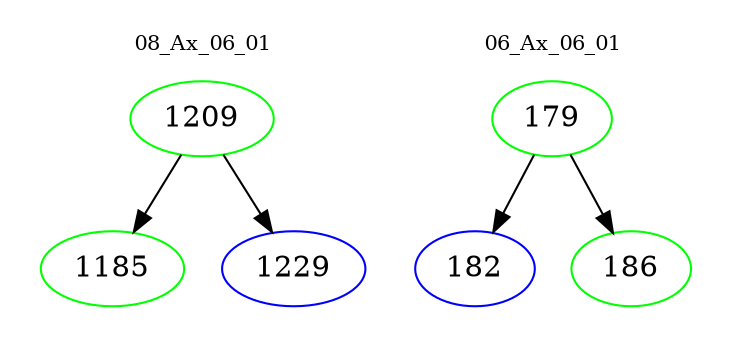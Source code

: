 digraph{
subgraph cluster_0 {
color = white
label = "08_Ax_06_01";
fontsize=10;
T0_1209 [label="1209", color="green"]
T0_1209 -> T0_1185 [color="black"]
T0_1185 [label="1185", color="green"]
T0_1209 -> T0_1229 [color="black"]
T0_1229 [label="1229", color="blue"]
}
subgraph cluster_1 {
color = white
label = "06_Ax_06_01";
fontsize=10;
T1_179 [label="179", color="green"]
T1_179 -> T1_182 [color="black"]
T1_182 [label="182", color="blue"]
T1_179 -> T1_186 [color="black"]
T1_186 [label="186", color="green"]
}
}
